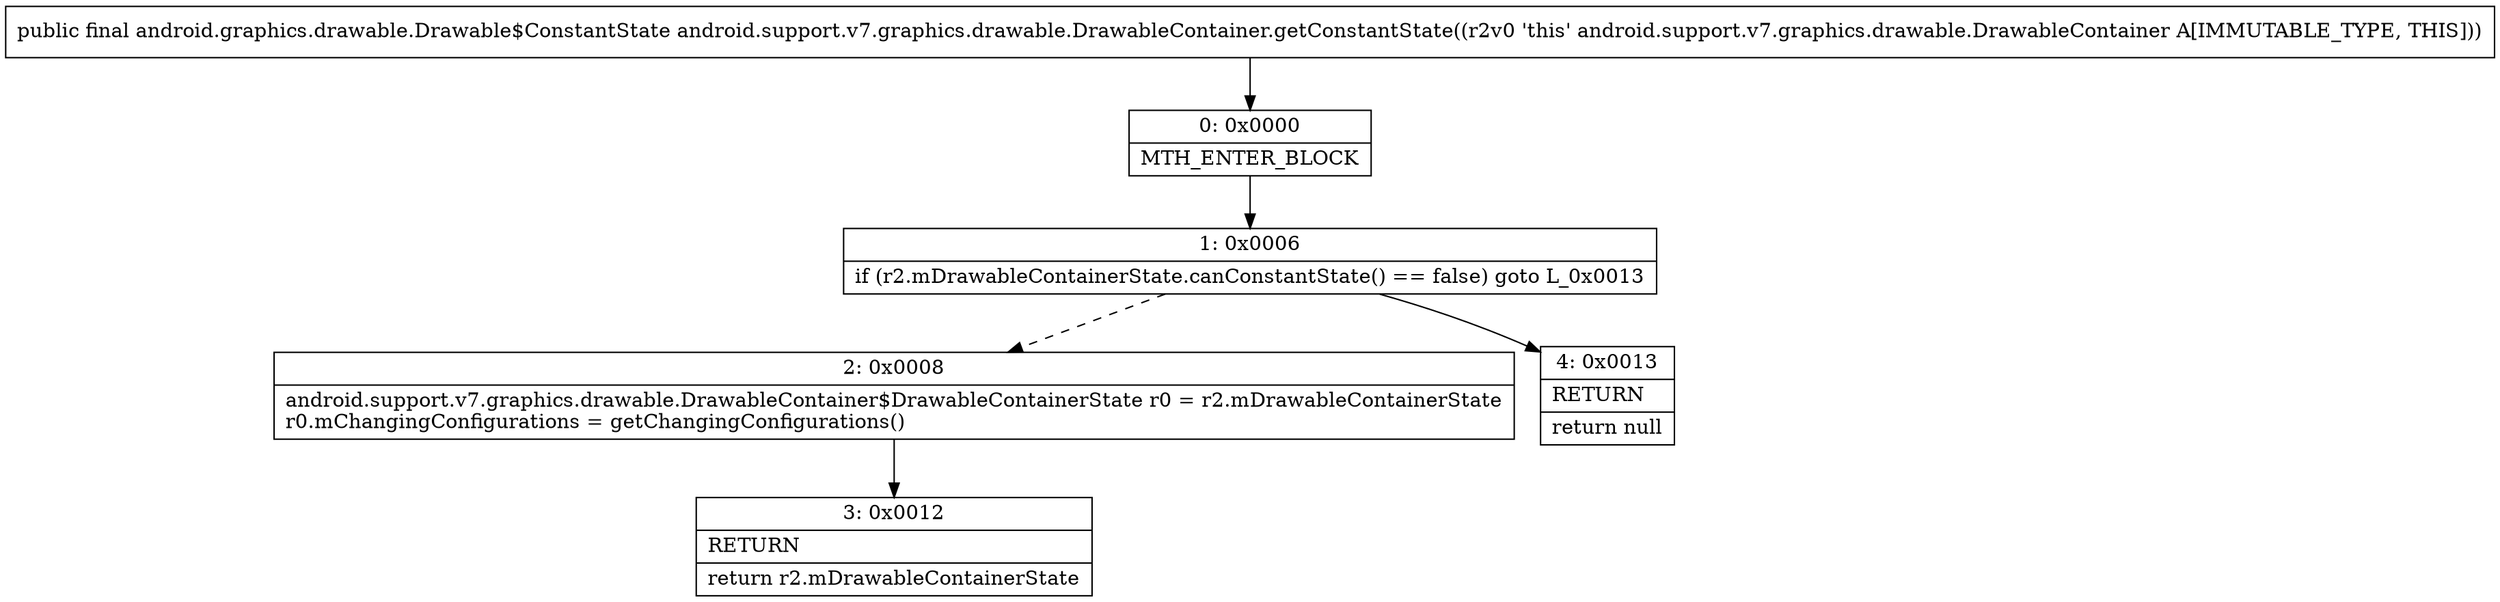 digraph "CFG forandroid.support.v7.graphics.drawable.DrawableContainer.getConstantState()Landroid\/graphics\/drawable\/Drawable$ConstantState;" {
Node_0 [shape=record,label="{0\:\ 0x0000|MTH_ENTER_BLOCK\l}"];
Node_1 [shape=record,label="{1\:\ 0x0006|if (r2.mDrawableContainerState.canConstantState() == false) goto L_0x0013\l}"];
Node_2 [shape=record,label="{2\:\ 0x0008|android.support.v7.graphics.drawable.DrawableContainer$DrawableContainerState r0 = r2.mDrawableContainerState\lr0.mChangingConfigurations = getChangingConfigurations()\l}"];
Node_3 [shape=record,label="{3\:\ 0x0012|RETURN\l|return r2.mDrawableContainerState\l}"];
Node_4 [shape=record,label="{4\:\ 0x0013|RETURN\l|return null\l}"];
MethodNode[shape=record,label="{public final android.graphics.drawable.Drawable$ConstantState android.support.v7.graphics.drawable.DrawableContainer.getConstantState((r2v0 'this' android.support.v7.graphics.drawable.DrawableContainer A[IMMUTABLE_TYPE, THIS])) }"];
MethodNode -> Node_0;
Node_0 -> Node_1;
Node_1 -> Node_2[style=dashed];
Node_1 -> Node_4;
Node_2 -> Node_3;
}

